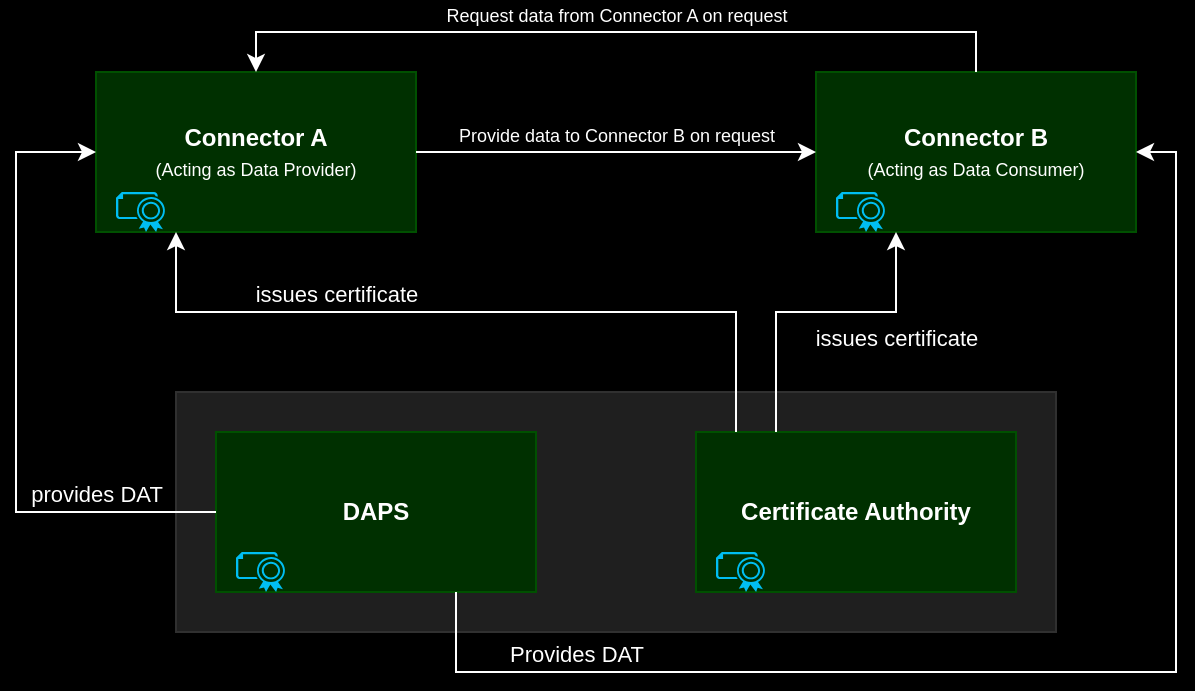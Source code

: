 <mxfile version="22.1.0" type="github">
  <diagram name="Pagina-1" id="EockxVnbbHQsWiVnF4Md">
    <mxGraphModel dx="988" dy="544" grid="1" gridSize="10" guides="1" tooltips="1" connect="1" arrows="1" fold="1" page="1" pageScale="1" pageWidth="827" pageHeight="1169" background="#000000" math="0" shadow="0">
      <root>
        <mxCell id="0" />
        <mxCell id="1" parent="0" />
        <mxCell id="Qs9AMObHrChrNmR5h-xX-29" value="" style="rounded=0;whiteSpace=wrap;html=1;fillColor=#1F1F1F;strokeColor=#303030;" vertex="1" parent="1">
          <mxGeometry x="240" y="480" width="440" height="120" as="geometry" />
        </mxCell>
        <mxCell id="Qs9AMObHrChrNmR5h-xX-5" value="Connector A&#xa;(Acting as Data Provider)" style="group;fontColor=#FFFFFF;" vertex="1" connectable="0" parent="1">
          <mxGeometry x="200" y="320" width="160" height="80" as="geometry" />
        </mxCell>
        <mxCell id="Qs9AMObHrChrNmR5h-xX-6" value="" style="group" vertex="1" connectable="0" parent="Qs9AMObHrChrNmR5h-xX-5">
          <mxGeometry width="160" height="80" as="geometry" />
        </mxCell>
        <mxCell id="Qs9AMObHrChrNmR5h-xX-7" value="&lt;font color=&quot;#ffffff&quot;&gt;&lt;b&gt;Connector A&lt;br style=&quot;border-color: var(--border-color); padding: 0px; margin: 0px;&quot;&gt;&lt;/b&gt;&lt;font style=&quot;font-size: 9px;&quot;&gt;(Acting as Data Provider)&lt;/font&gt;&lt;/font&gt;" style="rounded=0;whiteSpace=wrap;html=1;fillColor=#003000;strokeColor=#005000;" vertex="1" parent="Qs9AMObHrChrNmR5h-xX-6">
          <mxGeometry width="160" height="80" as="geometry" />
        </mxCell>
        <mxCell id="Qs9AMObHrChrNmR5h-xX-8" value="" style="verticalLabelPosition=bottom;html=1;verticalAlign=top;align=center;strokeColor=none;fillColor=#00BEF2;shape=mxgraph.azure.certificate;pointerEvents=1;" vertex="1" parent="Qs9AMObHrChrNmR5h-xX-6">
          <mxGeometry x="10" y="60" width="25" height="20" as="geometry" />
        </mxCell>
        <mxCell id="Qs9AMObHrChrNmR5h-xX-13" value="" style="group" vertex="1" connectable="0" parent="1">
          <mxGeometry x="560" y="320" width="160" height="80" as="geometry" />
        </mxCell>
        <mxCell id="Qs9AMObHrChrNmR5h-xX-14" value="" style="group" vertex="1" connectable="0" parent="Qs9AMObHrChrNmR5h-xX-13">
          <mxGeometry width="160" height="80" as="geometry" />
        </mxCell>
        <mxCell id="Qs9AMObHrChrNmR5h-xX-15" value="&lt;font color=&quot;#ffffff&quot;&gt;&lt;b&gt;Connector B&lt;/b&gt;&lt;br style=&quot;border-color: var(--border-color); padding: 0px; margin: 0px;&quot;&gt;&lt;font style=&quot;font-size: 9px;&quot;&gt;(Acting as Data Consumer)&lt;/font&gt;&lt;/font&gt;" style="rounded=0;whiteSpace=wrap;html=1;fillColor=#003000;strokeColor=#005000;" vertex="1" parent="Qs9AMObHrChrNmR5h-xX-14">
          <mxGeometry width="160" height="80" as="geometry" />
        </mxCell>
        <mxCell id="Qs9AMObHrChrNmR5h-xX-16" value="" style="verticalLabelPosition=bottom;html=1;verticalAlign=top;align=center;strokeColor=none;fillColor=#00BEF2;shape=mxgraph.azure.certificate;pointerEvents=1;" vertex="1" parent="Qs9AMObHrChrNmR5h-xX-14">
          <mxGeometry x="10" y="60" width="25" height="20" as="geometry" />
        </mxCell>
        <mxCell id="Qs9AMObHrChrNmR5h-xX-25" value="" style="group;fontStyle=1" vertex="1" connectable="0" parent="1">
          <mxGeometry x="500" y="500" width="160" height="80" as="geometry" />
        </mxCell>
        <mxCell id="Qs9AMObHrChrNmR5h-xX-26" value="za" style="group" vertex="1" connectable="0" parent="Qs9AMObHrChrNmR5h-xX-25">
          <mxGeometry width="160" height="80" as="geometry" />
        </mxCell>
        <mxCell id="Qs9AMObHrChrNmR5h-xX-27" value="&lt;b&gt;Certificate Authority&lt;/b&gt;" style="rounded=0;whiteSpace=wrap;html=1;fillColor=#003000;strokeColor=#005000;fontColor=#FFFFFF;" vertex="1" parent="Qs9AMObHrChrNmR5h-xX-26">
          <mxGeometry width="160" height="80" as="geometry" />
        </mxCell>
        <mxCell id="Qs9AMObHrChrNmR5h-xX-28" value="" style="verticalLabelPosition=bottom;html=1;verticalAlign=top;align=center;strokeColor=none;fillColor=#00BEF2;shape=mxgraph.azure.certificate;pointerEvents=1;" vertex="1" parent="Qs9AMObHrChrNmR5h-xX-26">
          <mxGeometry x="10" y="60" width="25" height="20" as="geometry" />
        </mxCell>
        <mxCell id="Qs9AMObHrChrNmR5h-xX-32" value="&lt;font color=&quot;#ffffff&quot;&gt;&lt;b&gt;DAPS&lt;/b&gt;&lt;/font&gt;" style="rounded=0;whiteSpace=wrap;html=1;fillColor=#003000;strokeColor=#005000;" vertex="1" parent="1">
          <mxGeometry x="260" y="500" width="160" height="80" as="geometry" />
        </mxCell>
        <mxCell id="Qs9AMObHrChrNmR5h-xX-33" value="" style="verticalLabelPosition=bottom;html=1;verticalAlign=top;align=center;strokeColor=none;fillColor=#00BEF2;shape=mxgraph.azure.certificate;pointerEvents=1;" vertex="1" parent="1">
          <mxGeometry x="270" y="560" width="25" height="20" as="geometry" />
        </mxCell>
        <mxCell id="Qs9AMObHrChrNmR5h-xX-37" value="provides DAT" style="endArrow=classic;html=1;rounded=0;exitX=0;exitY=0.5;exitDx=0;exitDy=0;entryX=0;entryY=0.5;entryDx=0;entryDy=0;strokeColor=#FFFFFF;verticalAlign=bottom;labelBackgroundColor=none;fontColor=#FFFFFF;" edge="1" parent="1" source="Qs9AMObHrChrNmR5h-xX-32" target="Qs9AMObHrChrNmR5h-xX-7">
          <mxGeometry x="-0.625" width="50" height="50" relative="1" as="geometry">
            <mxPoint x="540" y="520" as="sourcePoint" />
            <mxPoint x="590" y="470" as="targetPoint" />
            <Array as="points">
              <mxPoint x="160" y="540" />
              <mxPoint x="160" y="360" />
            </Array>
            <mxPoint as="offset" />
          </mxGeometry>
        </mxCell>
        <mxCell id="Qs9AMObHrChrNmR5h-xX-38" value="Provides DAT" style="endArrow=classic;html=1;rounded=0;exitX=0.75;exitY=1;exitDx=0;exitDy=0;strokeColor=#FFFFFF;labelBackgroundColor=none;fontColor=#FFFFFF;verticalAlign=bottom;" edge="1" parent="1" source="Qs9AMObHrChrNmR5h-xX-32">
          <mxGeometry x="-0.706" width="50" height="50" relative="1" as="geometry">
            <mxPoint x="540" y="520" as="sourcePoint" />
            <mxPoint x="720" y="360" as="targetPoint" />
            <Array as="points">
              <mxPoint x="380" y="620" />
              <mxPoint x="740" y="620" />
              <mxPoint x="740" y="360" />
            </Array>
            <mxPoint as="offset" />
          </mxGeometry>
        </mxCell>
        <mxCell id="Qs9AMObHrChrNmR5h-xX-39" value="issues certificate" style="endArrow=classic;html=1;rounded=0;entryX=0.25;entryY=1;entryDx=0;entryDy=0;strokeColor=#FFFFFF;verticalAlign=bottom;labelBackgroundColor=none;fontColor=#FFFFFF;" edge="1" parent="1" target="Qs9AMObHrChrNmR5h-xX-7">
          <mxGeometry x="0.368" width="50" height="50" relative="1" as="geometry">
            <mxPoint x="520" y="500" as="sourcePoint" />
            <mxPoint x="590" y="470" as="targetPoint" />
            <Array as="points">
              <mxPoint x="520" y="440" />
              <mxPoint x="240" y="440" />
            </Array>
            <mxPoint as="offset" />
          </mxGeometry>
        </mxCell>
        <mxCell id="Qs9AMObHrChrNmR5h-xX-41" value="issues certificate" style="endArrow=classic;html=1;rounded=0;labelBackgroundColor=none;strokeColor=#FFFFFF;align=center;verticalAlign=top;fontFamily=Helvetica;fontSize=11;fontColor=#FFFFFF;shape=connector;exitX=0.25;exitY=0;exitDx=0;exitDy=0;" edge="1" parent="1" source="Qs9AMObHrChrNmR5h-xX-27">
          <mxGeometry x="0.5" width="50" height="50" relative="1" as="geometry">
            <mxPoint x="540" y="520" as="sourcePoint" />
            <mxPoint x="600" y="400" as="targetPoint" />
            <Array as="points">
              <mxPoint x="540" y="440" />
              <mxPoint x="600" y="440" />
            </Array>
            <mxPoint as="offset" />
          </mxGeometry>
        </mxCell>
        <mxCell id="Qs9AMObHrChrNmR5h-xX-42" value="&lt;font style=&quot;font-size: 9px;&quot;&gt;Provide data to Connector B on request&lt;/font&gt;" style="edgeStyle=none;shape=connector;rounded=0;orthogonalLoop=1;jettySize=auto;html=1;entryX=0;entryY=0.5;entryDx=0;entryDy=0;labelBackgroundColor=none;strokeColor=#FFFFFF;align=center;verticalAlign=bottom;fontFamily=Helvetica;fontSize=11;fontColor=#FFFFFF;endArrow=classic;" edge="1" parent="1" source="Qs9AMObHrChrNmR5h-xX-7" target="Qs9AMObHrChrNmR5h-xX-15">
          <mxGeometry relative="1" as="geometry" />
        </mxCell>
        <mxCell id="Qs9AMObHrChrNmR5h-xX-43" value="&lt;font style=&quot;font-size: 9px;&quot;&gt;Request data from Connector A on request&lt;/font&gt;" style="edgeStyle=none;shape=connector;rounded=0;orthogonalLoop=1;jettySize=auto;html=1;entryX=0.5;entryY=0;entryDx=0;entryDy=0;labelBackgroundColor=none;strokeColor=#FFFFFF;align=center;verticalAlign=bottom;fontFamily=Helvetica;fontSize=11;fontColor=#FFFFFF;endArrow=classic;" edge="1" parent="1" source="Qs9AMObHrChrNmR5h-xX-15" target="Qs9AMObHrChrNmR5h-xX-7">
          <mxGeometry relative="1" as="geometry">
            <Array as="points">
              <mxPoint x="640" y="300" />
              <mxPoint x="280" y="300" />
            </Array>
          </mxGeometry>
        </mxCell>
      </root>
    </mxGraphModel>
  </diagram>
</mxfile>
